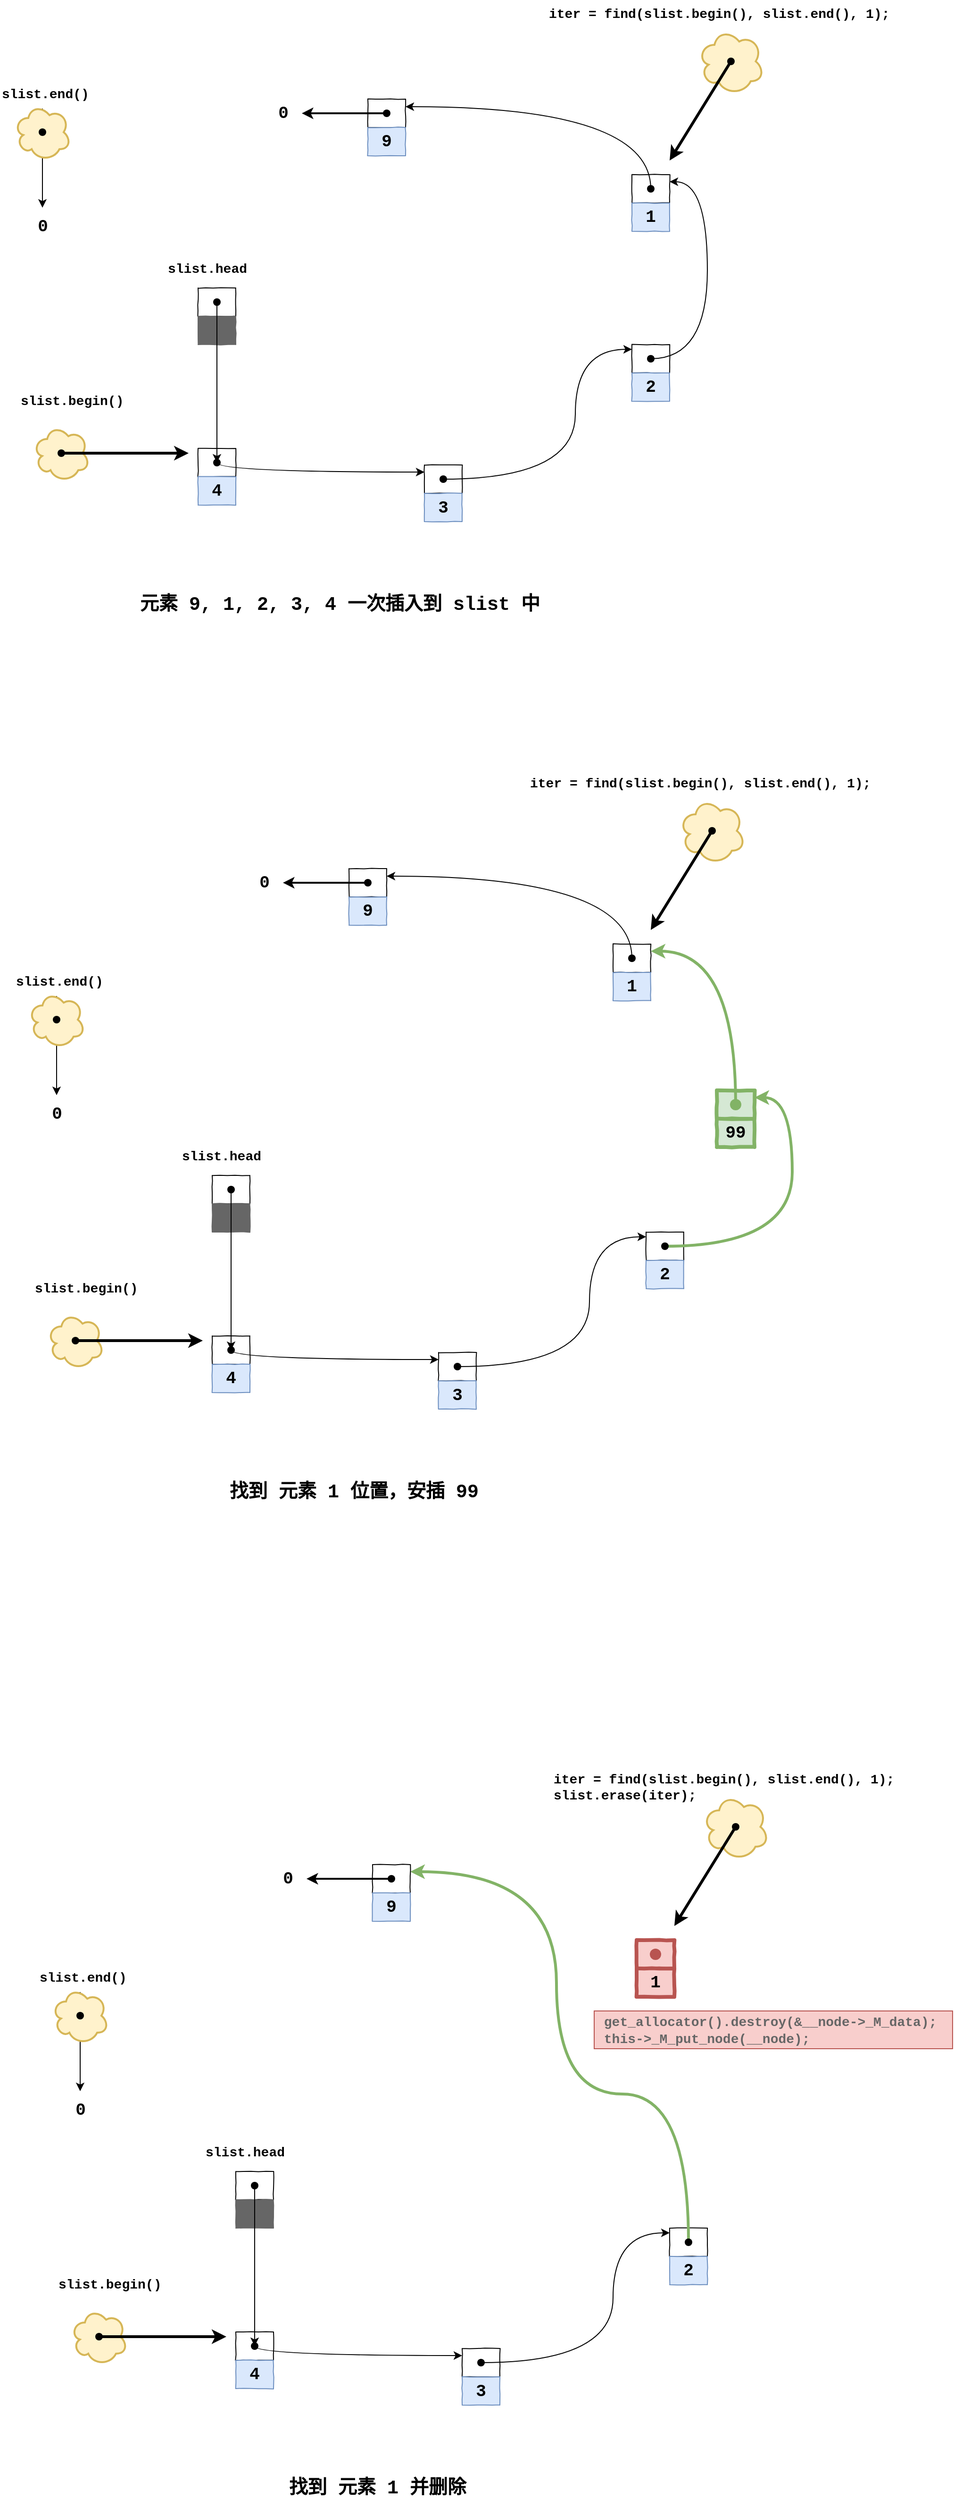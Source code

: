 <mxfile version="14.8.1" type="device"><diagram id="dkoDUDnxz9lAvQui6VF0" name="第 1 页"><mxGraphModel dx="1788" dy="2253" grid="1" gridSize="10" guides="1" tooltips="1" connect="1" arrows="1" fold="1" page="1" pageScale="1" pageWidth="827" pageHeight="1169" math="0" shadow="0"><root><mxCell id="0"/><mxCell id="1" parent="0"/><mxCell id="wgQk-4MG-4cbKrW_sXdd-22" value="" style="ellipse;shape=cloud;whiteSpace=wrap;html=1;strokeWidth=2;fillColor=#fff2cc;strokeColor=#d6b656;" vertex="1" parent="1"><mxGeometry x="75" y="310" width="60" height="60" as="geometry"/></mxCell><mxCell id="TpHp8D4QKXLVFfIkJ3Jt-1" value="" style="rounded=0;whiteSpace=wrap;html=1;comic=1;jiggle=2;fontStyle=1;fontFamily=Courier New;fontSize=18;" parent="1" vertex="1"><mxGeometry x="250" y="165" width="40" height="30" as="geometry"/></mxCell><mxCell id="TpHp8D4QKXLVFfIkJ3Jt-2" value="" style="rounded=0;whiteSpace=wrap;html=1;comic=1;jiggle=2;fontStyle=1;fontFamily=Courier New;fontSize=18;strokeColor=#666666;fontColor=#333333;fillColor=#666666;" parent="1" vertex="1"><mxGeometry x="250" y="195" width="40" height="30" as="geometry"/></mxCell><mxCell id="TpHp8D4QKXLVFfIkJ3Jt-3" value="" style="shape=waypoint;sketch=0;fillStyle=solid;size=6;pointerEvents=1;points=[];fillColor=none;resizable=0;rotatable=0;perimeter=centerPerimeter;snapToPoint=1;strokeWidth=2;" parent="1" vertex="1"><mxGeometry x="250" y="160" width="40" height="40" as="geometry"/></mxCell><mxCell id="TpHp8D4QKXLVFfIkJ3Jt-4" value="" style="rounded=0;whiteSpace=wrap;html=1;comic=1;jiggle=2;fontStyle=1;fontFamily=Courier New;fontSize=18;" parent="1" vertex="1"><mxGeometry x="250" y="335" width="40" height="30" as="geometry"/></mxCell><mxCell id="TpHp8D4QKXLVFfIkJ3Jt-5" value="4" style="rounded=0;whiteSpace=wrap;html=1;comic=1;jiggle=2;fontStyle=1;fontFamily=Courier New;fontSize=18;fillColor=#dae8fc;strokeColor=#6c8ebf;" parent="1" vertex="1"><mxGeometry x="250" y="365" width="40" height="30" as="geometry"/></mxCell><mxCell id="wgQk-4MG-4cbKrW_sXdd-35" style="edgeStyle=orthogonalEdgeStyle;rounded=0;orthogonalLoop=1;jettySize=auto;html=1;entryX=0;entryY=0.25;entryDx=0;entryDy=0;strokeWidth=1;curved=1;" edge="1" parent="1" source="TpHp8D4QKXLVFfIkJ3Jt-6" target="wgQk-4MG-4cbKrW_sXdd-2"><mxGeometry relative="1" as="geometry"><Array as="points"><mxPoint x="270" y="360"/></Array></mxGeometry></mxCell><mxCell id="TpHp8D4QKXLVFfIkJ3Jt-6" value="" style="shape=waypoint;sketch=0;fillStyle=solid;size=6;pointerEvents=1;points=[];fillColor=none;resizable=0;rotatable=0;perimeter=centerPerimeter;snapToPoint=1;strokeWidth=2;" parent="1" vertex="1"><mxGeometry x="250" y="330" width="40" height="40" as="geometry"/></mxCell><mxCell id="TpHp8D4QKXLVFfIkJ3Jt-7" style="rounded=0;orthogonalLoop=1;jettySize=auto;html=1;" parent="1" source="TpHp8D4QKXLVFfIkJ3Jt-3" target="TpHp8D4QKXLVFfIkJ3Jt-6" edge="1"><mxGeometry relative="1" as="geometry"/></mxCell><mxCell id="wgQk-4MG-4cbKrW_sXdd-1" value="&lt;font face=&quot;Courier New&quot; style=&quot;font-size: 14px&quot;&gt;&lt;b&gt;slist.head&lt;/b&gt;&lt;/font&gt;" style="text;html=1;strokeColor=none;fillColor=none;align=center;verticalAlign=middle;whiteSpace=wrap;rounded=0;" vertex="1" parent="1"><mxGeometry x="240" y="135" width="40" height="20" as="geometry"/></mxCell><mxCell id="wgQk-4MG-4cbKrW_sXdd-2" value="" style="rounded=0;whiteSpace=wrap;html=1;comic=1;jiggle=2;fontStyle=1;fontFamily=Courier New;fontSize=18;" vertex="1" parent="1"><mxGeometry x="490" y="352.5" width="40" height="30" as="geometry"/></mxCell><mxCell id="wgQk-4MG-4cbKrW_sXdd-3" value="3" style="rounded=0;whiteSpace=wrap;html=1;comic=1;jiggle=2;fontStyle=1;fontFamily=Courier New;fontSize=18;fillColor=#dae8fc;strokeColor=#6c8ebf;" vertex="1" parent="1"><mxGeometry x="490" y="382.5" width="40" height="30" as="geometry"/></mxCell><mxCell id="wgQk-4MG-4cbKrW_sXdd-9" style="edgeStyle=orthogonalEdgeStyle;curved=1;rounded=0;orthogonalLoop=1;jettySize=auto;html=1;" edge="1" parent="1" source="wgQk-4MG-4cbKrW_sXdd-4"><mxGeometry relative="1" as="geometry"><mxPoint x="710" y="230" as="targetPoint"/><Array as="points"><mxPoint x="650" y="368"/><mxPoint x="650" y="230"/></Array></mxGeometry></mxCell><mxCell id="wgQk-4MG-4cbKrW_sXdd-4" value="" style="shape=waypoint;sketch=0;fillStyle=solid;size=6;pointerEvents=1;points=[];fillColor=none;resizable=0;rotatable=0;perimeter=centerPerimeter;snapToPoint=1;strokeWidth=2;" vertex="1" parent="1"><mxGeometry x="490" y="347.5" width="40" height="40" as="geometry"/></mxCell><mxCell id="wgQk-4MG-4cbKrW_sXdd-6" value="" style="rounded=0;whiteSpace=wrap;html=1;comic=1;jiggle=2;fontStyle=1;fontFamily=Courier New;fontSize=18;" vertex="1" parent="1"><mxGeometry x="710" y="225" width="40" height="30" as="geometry"/></mxCell><mxCell id="wgQk-4MG-4cbKrW_sXdd-7" value="2" style="rounded=0;whiteSpace=wrap;html=1;comic=1;jiggle=2;fontStyle=1;fontFamily=Courier New;fontSize=18;fillColor=#dae8fc;strokeColor=#6c8ebf;" vertex="1" parent="1"><mxGeometry x="710" y="255" width="40" height="30" as="geometry"/></mxCell><mxCell id="wgQk-4MG-4cbKrW_sXdd-19" style="edgeStyle=orthogonalEdgeStyle;rounded=0;orthogonalLoop=1;jettySize=auto;html=1;entryX=1;entryY=0.25;entryDx=0;entryDy=0;curved=1;" edge="1" parent="1" source="wgQk-4MG-4cbKrW_sXdd-8" target="wgQk-4MG-4cbKrW_sXdd-10"><mxGeometry relative="1" as="geometry"><mxPoint x="770" y="50" as="targetPoint"/><Array as="points"><mxPoint x="790" y="240"/><mxPoint x="790" y="53"/></Array></mxGeometry></mxCell><mxCell id="wgQk-4MG-4cbKrW_sXdd-8" value="" style="shape=waypoint;sketch=0;fillStyle=solid;size=6;pointerEvents=1;points=[];fillColor=none;resizable=0;rotatable=0;perimeter=centerPerimeter;snapToPoint=1;strokeWidth=2;" vertex="1" parent="1"><mxGeometry x="710" y="220" width="40" height="40" as="geometry"/></mxCell><mxCell id="wgQk-4MG-4cbKrW_sXdd-10" value="" style="rounded=0;whiteSpace=wrap;html=1;comic=1;jiggle=2;fontStyle=1;fontFamily=Courier New;fontSize=18;" vertex="1" parent="1"><mxGeometry x="710" y="45" width="40" height="30" as="geometry"/></mxCell><mxCell id="wgQk-4MG-4cbKrW_sXdd-11" value="1" style="rounded=0;whiteSpace=wrap;html=1;comic=1;jiggle=2;fontStyle=1;fontFamily=Courier New;fontSize=18;fillColor=#dae8fc;strokeColor=#6c8ebf;" vertex="1" parent="1"><mxGeometry x="710" y="75" width="40" height="30" as="geometry"/></mxCell><mxCell id="wgQk-4MG-4cbKrW_sXdd-18" style="edgeStyle=orthogonalEdgeStyle;rounded=0;orthogonalLoop=1;jettySize=auto;html=1;curved=1;entryX=1;entryY=0.25;entryDx=0;entryDy=0;" edge="1" parent="1" source="wgQk-4MG-4cbKrW_sXdd-12" target="wgQk-4MG-4cbKrW_sXdd-13"><mxGeometry relative="1" as="geometry"><mxPoint x="480" y="-30" as="targetPoint"/><Array as="points"><mxPoint x="730" y="-27"/><mxPoint x="470" y="-27"/></Array></mxGeometry></mxCell><mxCell id="wgQk-4MG-4cbKrW_sXdd-12" value="" style="shape=waypoint;sketch=0;fillStyle=solid;size=6;pointerEvents=1;points=[];fillColor=none;resizable=0;rotatable=0;perimeter=centerPerimeter;snapToPoint=1;strokeWidth=2;" vertex="1" parent="1"><mxGeometry x="710" y="40" width="40" height="40" as="geometry"/></mxCell><mxCell id="wgQk-4MG-4cbKrW_sXdd-13" value="" style="rounded=0;whiteSpace=wrap;html=1;comic=1;jiggle=2;fontStyle=1;fontFamily=Courier New;fontSize=18;" vertex="1" parent="1"><mxGeometry x="430" y="-35" width="40" height="30" as="geometry"/></mxCell><mxCell id="wgQk-4MG-4cbKrW_sXdd-14" value="9" style="rounded=0;whiteSpace=wrap;html=1;comic=1;jiggle=2;fontStyle=1;fontFamily=Courier New;fontSize=18;fillColor=#dae8fc;strokeColor=#6c8ebf;" vertex="1" parent="1"><mxGeometry x="430" y="-5" width="40" height="30" as="geometry"/></mxCell><mxCell id="wgQk-4MG-4cbKrW_sXdd-27" style="edgeStyle=none;rounded=0;orthogonalLoop=1;jettySize=auto;html=1;strokeWidth=2;" edge="1" parent="1" source="wgQk-4MG-4cbKrW_sXdd-15"><mxGeometry relative="1" as="geometry"><mxPoint x="360" y="-20" as="targetPoint"/></mxGeometry></mxCell><mxCell id="wgQk-4MG-4cbKrW_sXdd-15" value="" style="shape=waypoint;sketch=0;fillStyle=solid;size=6;pointerEvents=1;points=[];fillColor=none;resizable=0;rotatable=0;perimeter=centerPerimeter;snapToPoint=1;strokeWidth=2;" vertex="1" parent="1"><mxGeometry x="430" y="-40" width="40" height="40" as="geometry"/></mxCell><mxCell id="wgQk-4MG-4cbKrW_sXdd-24" value="" style="ellipse;shape=cloud;whiteSpace=wrap;html=1;strokeWidth=2;fillColor=#fff2cc;strokeColor=#d6b656;" vertex="1" parent="1"><mxGeometry x="780" y="-110" width="70" height="70" as="geometry"/></mxCell><mxCell id="wgQk-4MG-4cbKrW_sXdd-28" value="&lt;font style=&quot;font-size: 18px&quot; face=&quot;Courier New&quot;&gt;&lt;b&gt;0&lt;/b&gt;&lt;/font&gt;" style="text;html=1;align=center;verticalAlign=middle;resizable=0;points=[];autosize=1;strokeColor=none;" vertex="1" parent="1"><mxGeometry x="325" y="-30" width="30" height="20" as="geometry"/></mxCell><mxCell id="wgQk-4MG-4cbKrW_sXdd-31" value="" style="shape=waypoint;sketch=0;fillStyle=solid;size=6;pointerEvents=1;points=[];fillColor=none;resizable=0;rotatable=0;perimeter=centerPerimeter;snapToPoint=1;strokeWidth=2;" vertex="1" parent="1"><mxGeometry x="795" y="-95" width="40" height="40" as="geometry"/></mxCell><mxCell id="wgQk-4MG-4cbKrW_sXdd-26" style="rounded=0;orthogonalLoop=1;jettySize=auto;html=1;strokeWidth=3;" edge="1" parent="1" source="wgQk-4MG-4cbKrW_sXdd-31"><mxGeometry relative="1" as="geometry"><mxPoint x="750" y="30" as="targetPoint"/></mxGeometry></mxCell><mxCell id="wgQk-4MG-4cbKrW_sXdd-33" value="&lt;font face=&quot;Courier New&quot; style=&quot;font-size: 14px&quot;&gt;&lt;b&gt;slist.begin()&lt;/b&gt;&lt;/font&gt;" style="text;whiteSpace=wrap;html=1;" vertex="1" parent="1"><mxGeometry x="60" y="270" width="90" height="30" as="geometry"/></mxCell><mxCell id="wgQk-4MG-4cbKrW_sXdd-34" value="" style="shape=waypoint;sketch=0;fillStyle=solid;size=6;pointerEvents=1;points=[];fillColor=none;resizable=0;rotatable=0;perimeter=centerPerimeter;snapToPoint=1;strokeWidth=2;" vertex="1" parent="1"><mxGeometry x="85" y="320" width="40" height="40" as="geometry"/></mxCell><mxCell id="wgQk-4MG-4cbKrW_sXdd-23" style="edgeStyle=orthogonalEdgeStyle;curved=1;rounded=0;orthogonalLoop=1;jettySize=auto;html=1;strokeWidth=3;" edge="1" parent="1" source="wgQk-4MG-4cbKrW_sXdd-34"><mxGeometry relative="1" as="geometry"><mxPoint x="240" y="340" as="targetPoint"/></mxGeometry></mxCell><mxCell id="wgQk-4MG-4cbKrW_sXdd-37" style="edgeStyle=orthogonalEdgeStyle;curved=1;rounded=0;orthogonalLoop=1;jettySize=auto;html=1;strokeWidth=1;" edge="1" parent="1" source="wgQk-4MG-4cbKrW_sXdd-36"><mxGeometry relative="1" as="geometry"><mxPoint x="85" y="80" as="targetPoint"/></mxGeometry></mxCell><mxCell id="wgQk-4MG-4cbKrW_sXdd-36" value="&lt;font face=&quot;Courier New&quot; style=&quot;font-size: 14px&quot;&gt;&lt;b&gt;slist.end()&lt;/b&gt;&lt;/font&gt;" style="text;whiteSpace=wrap;html=1;" vertex="1" parent="1"><mxGeometry x="40" y="-55" width="90" height="30" as="geometry"/></mxCell><mxCell id="wgQk-4MG-4cbKrW_sXdd-39" value="&lt;font style=&quot;font-size: 18px&quot; face=&quot;Courier New&quot;&gt;&lt;b&gt;0&lt;/b&gt;&lt;/font&gt;" style="text;html=1;align=center;verticalAlign=middle;resizable=0;points=[];autosize=1;strokeColor=none;" vertex="1" parent="1"><mxGeometry x="70" y="90" width="30" height="20" as="geometry"/></mxCell><mxCell id="wgQk-4MG-4cbKrW_sXdd-40" value="" style="ellipse;shape=cloud;whiteSpace=wrap;html=1;strokeWidth=2;fillColor=#fff2cc;strokeColor=#d6b656;" vertex="1" parent="1"><mxGeometry x="55" y="-30" width="60" height="60" as="geometry"/></mxCell><mxCell id="wgQk-4MG-4cbKrW_sXdd-41" value="" style="shape=waypoint;sketch=0;fillStyle=solid;size=6;pointerEvents=1;points=[];fillColor=none;resizable=0;rotatable=0;perimeter=centerPerimeter;snapToPoint=1;strokeWidth=2;" vertex="1" parent="1"><mxGeometry x="65" y="-20" width="40" height="40" as="geometry"/></mxCell><mxCell id="wgQk-4MG-4cbKrW_sXdd-42" value="&lt;font face=&quot;Courier New&quot; style=&quot;font-size: 14px&quot;&gt;&lt;b&gt;iter = find(slist.begin(), slist.end(), 1);&lt;/b&gt;&lt;/font&gt;" style="text;whiteSpace=wrap;html=1;" vertex="1" parent="1"><mxGeometry x="620" y="-140" width="390" height="30" as="geometry"/></mxCell><mxCell id="wgQk-4MG-4cbKrW_sXdd-43" value="&lt;font face=&quot;Courier New&quot; size=&quot;1&quot;&gt;&lt;b style=&quot;font-size: 20px&quot;&gt;元素 9, 1, 2, 3, 4 一次插入到 slist 中&lt;/b&gt;&lt;/font&gt;" style="text;html=1;align=center;verticalAlign=middle;resizable=0;points=[];autosize=1;strokeColor=none;" vertex="1" parent="1"><mxGeometry x="180" y="490" width="440" height="20" as="geometry"/></mxCell><mxCell id="wgQk-4MG-4cbKrW_sXdd-44" value="" style="ellipse;shape=cloud;whiteSpace=wrap;html=1;strokeWidth=2;fillColor=#fff2cc;strokeColor=#d6b656;" vertex="1" parent="1"><mxGeometry x="90" y="1250" width="60" height="60" as="geometry"/></mxCell><mxCell id="wgQk-4MG-4cbKrW_sXdd-45" value="" style="rounded=0;whiteSpace=wrap;html=1;comic=1;jiggle=2;fontStyle=1;fontFamily=Courier New;fontSize=18;" vertex="1" parent="1"><mxGeometry x="265" y="1105" width="40" height="30" as="geometry"/></mxCell><mxCell id="wgQk-4MG-4cbKrW_sXdd-46" value="" style="rounded=0;whiteSpace=wrap;html=1;comic=1;jiggle=2;fontStyle=1;fontFamily=Courier New;fontSize=18;strokeColor=#666666;fontColor=#333333;fillColor=#666666;" vertex="1" parent="1"><mxGeometry x="265" y="1135" width="40" height="30" as="geometry"/></mxCell><mxCell id="wgQk-4MG-4cbKrW_sXdd-47" value="" style="shape=waypoint;sketch=0;fillStyle=solid;size=6;pointerEvents=1;points=[];fillColor=none;resizable=0;rotatable=0;perimeter=centerPerimeter;snapToPoint=1;strokeWidth=2;" vertex="1" parent="1"><mxGeometry x="265" y="1100" width="40" height="40" as="geometry"/></mxCell><mxCell id="wgQk-4MG-4cbKrW_sXdd-48" value="" style="rounded=0;whiteSpace=wrap;html=1;comic=1;jiggle=2;fontStyle=1;fontFamily=Courier New;fontSize=18;" vertex="1" parent="1"><mxGeometry x="265" y="1275" width="40" height="30" as="geometry"/></mxCell><mxCell id="wgQk-4MG-4cbKrW_sXdd-49" value="4" style="rounded=0;whiteSpace=wrap;html=1;comic=1;jiggle=2;fontStyle=1;fontFamily=Courier New;fontSize=18;fillColor=#dae8fc;strokeColor=#6c8ebf;" vertex="1" parent="1"><mxGeometry x="265" y="1305" width="40" height="30" as="geometry"/></mxCell><mxCell id="wgQk-4MG-4cbKrW_sXdd-50" style="edgeStyle=orthogonalEdgeStyle;rounded=0;orthogonalLoop=1;jettySize=auto;html=1;entryX=0;entryY=0.25;entryDx=0;entryDy=0;strokeWidth=1;curved=1;" edge="1" parent="1" source="wgQk-4MG-4cbKrW_sXdd-51" target="wgQk-4MG-4cbKrW_sXdd-54"><mxGeometry relative="1" as="geometry"><Array as="points"><mxPoint x="285" y="1300"/></Array></mxGeometry></mxCell><mxCell id="wgQk-4MG-4cbKrW_sXdd-51" value="" style="shape=waypoint;sketch=0;fillStyle=solid;size=6;pointerEvents=1;points=[];fillColor=none;resizable=0;rotatable=0;perimeter=centerPerimeter;snapToPoint=1;strokeWidth=2;" vertex="1" parent="1"><mxGeometry x="265" y="1270" width="40" height="40" as="geometry"/></mxCell><mxCell id="wgQk-4MG-4cbKrW_sXdd-52" style="rounded=0;orthogonalLoop=1;jettySize=auto;html=1;" edge="1" parent="1" source="wgQk-4MG-4cbKrW_sXdd-47" target="wgQk-4MG-4cbKrW_sXdd-51"><mxGeometry relative="1" as="geometry"/></mxCell><mxCell id="wgQk-4MG-4cbKrW_sXdd-53" value="&lt;font face=&quot;Courier New&quot; style=&quot;font-size: 14px&quot;&gt;&lt;b&gt;slist.head&lt;/b&gt;&lt;/font&gt;" style="text;html=1;strokeColor=none;fillColor=none;align=center;verticalAlign=middle;whiteSpace=wrap;rounded=0;" vertex="1" parent="1"><mxGeometry x="255" y="1075" width="40" height="20" as="geometry"/></mxCell><mxCell id="wgQk-4MG-4cbKrW_sXdd-54" value="" style="rounded=0;whiteSpace=wrap;html=1;comic=1;jiggle=2;fontStyle=1;fontFamily=Courier New;fontSize=18;" vertex="1" parent="1"><mxGeometry x="505" y="1292.5" width="40" height="30" as="geometry"/></mxCell><mxCell id="wgQk-4MG-4cbKrW_sXdd-55" value="3" style="rounded=0;whiteSpace=wrap;html=1;comic=1;jiggle=2;fontStyle=1;fontFamily=Courier New;fontSize=18;fillColor=#dae8fc;strokeColor=#6c8ebf;" vertex="1" parent="1"><mxGeometry x="505" y="1322.5" width="40" height="30" as="geometry"/></mxCell><mxCell id="wgQk-4MG-4cbKrW_sXdd-56" style="edgeStyle=orthogonalEdgeStyle;curved=1;rounded=0;orthogonalLoop=1;jettySize=auto;html=1;" edge="1" parent="1" source="wgQk-4MG-4cbKrW_sXdd-57"><mxGeometry relative="1" as="geometry"><mxPoint x="725" y="1170" as="targetPoint"/><Array as="points"><mxPoint x="665" y="1308"/><mxPoint x="665" y="1170"/></Array></mxGeometry></mxCell><mxCell id="wgQk-4MG-4cbKrW_sXdd-57" value="" style="shape=waypoint;sketch=0;fillStyle=solid;size=6;pointerEvents=1;points=[];fillColor=none;resizable=0;rotatable=0;perimeter=centerPerimeter;snapToPoint=1;strokeWidth=2;" vertex="1" parent="1"><mxGeometry x="505" y="1287.5" width="40" height="40" as="geometry"/></mxCell><mxCell id="wgQk-4MG-4cbKrW_sXdd-58" value="" style="rounded=0;whiteSpace=wrap;html=1;comic=1;jiggle=2;fontStyle=1;fontFamily=Courier New;fontSize=18;" vertex="1" parent="1"><mxGeometry x="725" y="1165" width="40" height="30" as="geometry"/></mxCell><mxCell id="wgQk-4MG-4cbKrW_sXdd-59" value="2" style="rounded=0;whiteSpace=wrap;html=1;comic=1;jiggle=2;fontStyle=1;fontFamily=Courier New;fontSize=18;fillColor=#dae8fc;strokeColor=#6c8ebf;" vertex="1" parent="1"><mxGeometry x="725" y="1195" width="40" height="30" as="geometry"/></mxCell><mxCell id="wgQk-4MG-4cbKrW_sXdd-88" style="edgeStyle=orthogonalEdgeStyle;curved=1;rounded=0;orthogonalLoop=1;jettySize=auto;html=1;strokeWidth=3;entryX=1;entryY=0.25;entryDx=0;entryDy=0;fillColor=#d5e8d4;strokeColor=#82b366;" edge="1" parent="1" source="wgQk-4MG-4cbKrW_sXdd-61" target="wgQk-4MG-4cbKrW_sXdd-84"><mxGeometry relative="1" as="geometry"><mxPoint x="880" y="1040" as="targetPoint"/><Array as="points"><mxPoint x="880" y="1180"/><mxPoint x="880" y="1023"/></Array></mxGeometry></mxCell><mxCell id="wgQk-4MG-4cbKrW_sXdd-61" value="" style="shape=waypoint;sketch=0;fillStyle=solid;size=6;pointerEvents=1;points=[];fillColor=none;resizable=0;rotatable=0;perimeter=centerPerimeter;snapToPoint=1;strokeWidth=2;" vertex="1" parent="1"><mxGeometry x="725" y="1160" width="40" height="40" as="geometry"/></mxCell><mxCell id="wgQk-4MG-4cbKrW_sXdd-62" value="" style="rounded=0;whiteSpace=wrap;html=1;comic=1;jiggle=2;fontStyle=1;fontFamily=Courier New;fontSize=18;" vertex="1" parent="1"><mxGeometry x="690" y="860" width="40" height="30" as="geometry"/></mxCell><mxCell id="wgQk-4MG-4cbKrW_sXdd-63" value="1" style="rounded=0;whiteSpace=wrap;html=1;comic=1;jiggle=2;fontStyle=1;fontFamily=Courier New;fontSize=18;fillColor=#dae8fc;strokeColor=#6c8ebf;" vertex="1" parent="1"><mxGeometry x="690" y="890" width="40" height="30" as="geometry"/></mxCell><mxCell id="wgQk-4MG-4cbKrW_sXdd-64" style="edgeStyle=orthogonalEdgeStyle;rounded=0;orthogonalLoop=1;jettySize=auto;html=1;curved=1;entryX=1;entryY=0.25;entryDx=0;entryDy=0;" edge="1" parent="1" source="wgQk-4MG-4cbKrW_sXdd-65" target="wgQk-4MG-4cbKrW_sXdd-66"><mxGeometry relative="1" as="geometry"><mxPoint x="460" y="785" as="targetPoint"/><Array as="points"><mxPoint x="710" y="788"/><mxPoint x="450" y="788"/></Array></mxGeometry></mxCell><mxCell id="wgQk-4MG-4cbKrW_sXdd-65" value="" style="shape=waypoint;sketch=0;fillStyle=solid;size=6;pointerEvents=1;points=[];fillColor=none;resizable=0;rotatable=0;perimeter=centerPerimeter;snapToPoint=1;strokeWidth=2;" vertex="1" parent="1"><mxGeometry x="690" y="855" width="40" height="40" as="geometry"/></mxCell><mxCell id="wgQk-4MG-4cbKrW_sXdd-66" value="" style="rounded=0;whiteSpace=wrap;html=1;comic=1;jiggle=2;fontStyle=1;fontFamily=Courier New;fontSize=18;" vertex="1" parent="1"><mxGeometry x="410" y="780" width="40" height="30" as="geometry"/></mxCell><mxCell id="wgQk-4MG-4cbKrW_sXdd-67" value="9" style="rounded=0;whiteSpace=wrap;html=1;comic=1;jiggle=2;fontStyle=1;fontFamily=Courier New;fontSize=18;fillColor=#dae8fc;strokeColor=#6c8ebf;" vertex="1" parent="1"><mxGeometry x="410" y="810" width="40" height="30" as="geometry"/></mxCell><mxCell id="wgQk-4MG-4cbKrW_sXdd-68" style="edgeStyle=none;rounded=0;orthogonalLoop=1;jettySize=auto;html=1;strokeWidth=2;" edge="1" parent="1" source="wgQk-4MG-4cbKrW_sXdd-69"><mxGeometry relative="1" as="geometry"><mxPoint x="340" y="795" as="targetPoint"/></mxGeometry></mxCell><mxCell id="wgQk-4MG-4cbKrW_sXdd-69" value="" style="shape=waypoint;sketch=0;fillStyle=solid;size=6;pointerEvents=1;points=[];fillColor=none;resizable=0;rotatable=0;perimeter=centerPerimeter;snapToPoint=1;strokeWidth=2;" vertex="1" parent="1"><mxGeometry x="410" y="775" width="40" height="40" as="geometry"/></mxCell><mxCell id="wgQk-4MG-4cbKrW_sXdd-70" value="" style="ellipse;shape=cloud;whiteSpace=wrap;html=1;strokeWidth=2;fillColor=#fff2cc;strokeColor=#d6b656;" vertex="1" parent="1"><mxGeometry x="760" y="705" width="70" height="70" as="geometry"/></mxCell><mxCell id="wgQk-4MG-4cbKrW_sXdd-71" value="&lt;font style=&quot;font-size: 18px&quot; face=&quot;Courier New&quot;&gt;&lt;b&gt;0&lt;/b&gt;&lt;/font&gt;" style="text;html=1;align=center;verticalAlign=middle;resizable=0;points=[];autosize=1;strokeColor=none;" vertex="1" parent="1"><mxGeometry x="305" y="785" width="30" height="20" as="geometry"/></mxCell><mxCell id="wgQk-4MG-4cbKrW_sXdd-72" value="" style="shape=waypoint;sketch=0;fillStyle=solid;size=6;pointerEvents=1;points=[];fillColor=none;resizable=0;rotatable=0;perimeter=centerPerimeter;snapToPoint=1;strokeWidth=2;" vertex="1" parent="1"><mxGeometry x="775" y="720" width="40" height="40" as="geometry"/></mxCell><mxCell id="wgQk-4MG-4cbKrW_sXdd-73" style="rounded=0;orthogonalLoop=1;jettySize=auto;html=1;strokeWidth=3;" edge="1" parent="1" source="wgQk-4MG-4cbKrW_sXdd-72"><mxGeometry relative="1" as="geometry"><mxPoint x="730" y="845" as="targetPoint"/></mxGeometry></mxCell><mxCell id="wgQk-4MG-4cbKrW_sXdd-74" value="&lt;font face=&quot;Courier New&quot; style=&quot;font-size: 14px&quot;&gt;&lt;b&gt;slist.begin()&lt;/b&gt;&lt;/font&gt;" style="text;whiteSpace=wrap;html=1;" vertex="1" parent="1"><mxGeometry x="75" y="1210" width="90" height="30" as="geometry"/></mxCell><mxCell id="wgQk-4MG-4cbKrW_sXdd-75" value="" style="shape=waypoint;sketch=0;fillStyle=solid;size=6;pointerEvents=1;points=[];fillColor=none;resizable=0;rotatable=0;perimeter=centerPerimeter;snapToPoint=1;strokeWidth=2;" vertex="1" parent="1"><mxGeometry x="100" y="1260" width="40" height="40" as="geometry"/></mxCell><mxCell id="wgQk-4MG-4cbKrW_sXdd-76" style="edgeStyle=orthogonalEdgeStyle;curved=1;rounded=0;orthogonalLoop=1;jettySize=auto;html=1;strokeWidth=3;" edge="1" parent="1" source="wgQk-4MG-4cbKrW_sXdd-75"><mxGeometry relative="1" as="geometry"><mxPoint x="255" y="1280" as="targetPoint"/></mxGeometry></mxCell><mxCell id="wgQk-4MG-4cbKrW_sXdd-77" style="edgeStyle=orthogonalEdgeStyle;curved=1;rounded=0;orthogonalLoop=1;jettySize=auto;html=1;strokeWidth=1;" edge="1" parent="1" source="wgQk-4MG-4cbKrW_sXdd-78"><mxGeometry relative="1" as="geometry"><mxPoint x="100" y="1020" as="targetPoint"/></mxGeometry></mxCell><mxCell id="wgQk-4MG-4cbKrW_sXdd-78" value="&lt;font face=&quot;Courier New&quot; style=&quot;font-size: 14px&quot;&gt;&lt;b&gt;slist.end()&lt;/b&gt;&lt;/font&gt;" style="text;whiteSpace=wrap;html=1;" vertex="1" parent="1"><mxGeometry x="55" y="885" width="90" height="30" as="geometry"/></mxCell><mxCell id="wgQk-4MG-4cbKrW_sXdd-79" value="&lt;font style=&quot;font-size: 18px&quot; face=&quot;Courier New&quot;&gt;&lt;b&gt;0&lt;/b&gt;&lt;/font&gt;" style="text;html=1;align=center;verticalAlign=middle;resizable=0;points=[];autosize=1;strokeColor=none;" vertex="1" parent="1"><mxGeometry x="85" y="1030" width="30" height="20" as="geometry"/></mxCell><mxCell id="wgQk-4MG-4cbKrW_sXdd-80" value="" style="ellipse;shape=cloud;whiteSpace=wrap;html=1;strokeWidth=2;fillColor=#fff2cc;strokeColor=#d6b656;" vertex="1" parent="1"><mxGeometry x="70" y="910" width="60" height="60" as="geometry"/></mxCell><mxCell id="wgQk-4MG-4cbKrW_sXdd-81" value="" style="shape=waypoint;sketch=0;fillStyle=solid;size=6;pointerEvents=1;points=[];fillColor=none;resizable=0;rotatable=0;perimeter=centerPerimeter;snapToPoint=1;strokeWidth=2;" vertex="1" parent="1"><mxGeometry x="80" y="920" width="40" height="40" as="geometry"/></mxCell><mxCell id="wgQk-4MG-4cbKrW_sXdd-82" value="&lt;font face=&quot;Courier New&quot; style=&quot;font-size: 14px&quot;&gt;&lt;b&gt;iter = find(slist.begin(), slist.end(), 1);&lt;/b&gt;&lt;/font&gt;" style="text;whiteSpace=wrap;html=1;" vertex="1" parent="1"><mxGeometry x="600" y="675" width="390" height="30" as="geometry"/></mxCell><mxCell id="wgQk-4MG-4cbKrW_sXdd-83" value="&lt;font face=&quot;Courier New&quot; size=&quot;1&quot;&gt;&lt;b style=&quot;font-size: 20px&quot;&gt;找到 元素 1 位置，安插 99&lt;/b&gt;&lt;/font&gt;" style="text;html=1;align=center;verticalAlign=middle;resizable=0;points=[];autosize=1;strokeColor=none;" vertex="1" parent="1"><mxGeometry x="275" y="1430" width="280" height="20" as="geometry"/></mxCell><mxCell id="wgQk-4MG-4cbKrW_sXdd-84" value="" style="rounded=0;whiteSpace=wrap;html=1;comic=1;jiggle=2;fontStyle=1;fontFamily=Courier New;fontSize=18;strokeWidth=4;fillColor=#d5e8d4;strokeColor=#82b366;" vertex="1" parent="1"><mxGeometry x="800" y="1015" width="40" height="30" as="geometry"/></mxCell><mxCell id="wgQk-4MG-4cbKrW_sXdd-85" value="99" style="rounded=0;whiteSpace=wrap;html=1;comic=1;jiggle=2;fontStyle=1;fontFamily=Courier New;fontSize=18;fillColor=#d5e8d4;strokeColor=#82b366;strokeWidth=4;" vertex="1" parent="1"><mxGeometry x="800" y="1045" width="40" height="30" as="geometry"/></mxCell><mxCell id="wgQk-4MG-4cbKrW_sXdd-87" style="edgeStyle=orthogonalEdgeStyle;curved=1;rounded=0;orthogonalLoop=1;jettySize=auto;html=1;strokeWidth=3;entryX=1;entryY=0.25;entryDx=0;entryDy=0;fillColor=#d5e8d4;strokeColor=#82b366;" edge="1" parent="1" source="wgQk-4MG-4cbKrW_sXdd-86" target="wgQk-4MG-4cbKrW_sXdd-62"><mxGeometry relative="1" as="geometry"><mxPoint x="780" y="860" as="targetPoint"/><Array as="points"><mxPoint x="820" y="868"/></Array></mxGeometry></mxCell><mxCell id="wgQk-4MG-4cbKrW_sXdd-86" value="" style="shape=waypoint;sketch=0;fillStyle=solid;size=6;pointerEvents=1;points=[];fillColor=#d5e8d4;resizable=0;rotatable=0;perimeter=centerPerimeter;snapToPoint=1;strokeWidth=4;strokeColor=#82b366;" vertex="1" parent="1"><mxGeometry x="800" y="1010" width="40" height="40" as="geometry"/></mxCell><mxCell id="wgQk-4MG-4cbKrW_sXdd-89" value="" style="ellipse;shape=cloud;whiteSpace=wrap;html=1;strokeWidth=2;fillColor=#fff2cc;strokeColor=#d6b656;" vertex="1" parent="1"><mxGeometry x="115" y="2305" width="60" height="60" as="geometry"/></mxCell><mxCell id="wgQk-4MG-4cbKrW_sXdd-90" value="" style="rounded=0;whiteSpace=wrap;html=1;comic=1;jiggle=2;fontStyle=1;fontFamily=Courier New;fontSize=18;" vertex="1" parent="1"><mxGeometry x="290" y="2160" width="40" height="30" as="geometry"/></mxCell><mxCell id="wgQk-4MG-4cbKrW_sXdd-91" value="" style="rounded=0;whiteSpace=wrap;html=1;comic=1;jiggle=2;fontStyle=1;fontFamily=Courier New;fontSize=18;strokeColor=#666666;fontColor=#333333;fillColor=#666666;" vertex="1" parent="1"><mxGeometry x="290" y="2190" width="40" height="30" as="geometry"/></mxCell><mxCell id="wgQk-4MG-4cbKrW_sXdd-92" value="" style="shape=waypoint;sketch=0;fillStyle=solid;size=6;pointerEvents=1;points=[];fillColor=none;resizable=0;rotatable=0;perimeter=centerPerimeter;snapToPoint=1;strokeWidth=2;" vertex="1" parent="1"><mxGeometry x="290" y="2155" width="40" height="40" as="geometry"/></mxCell><mxCell id="wgQk-4MG-4cbKrW_sXdd-93" value="" style="rounded=0;whiteSpace=wrap;html=1;comic=1;jiggle=2;fontStyle=1;fontFamily=Courier New;fontSize=18;" vertex="1" parent="1"><mxGeometry x="290" y="2330" width="40" height="30" as="geometry"/></mxCell><mxCell id="wgQk-4MG-4cbKrW_sXdd-94" value="4" style="rounded=0;whiteSpace=wrap;html=1;comic=1;jiggle=2;fontStyle=1;fontFamily=Courier New;fontSize=18;fillColor=#dae8fc;strokeColor=#6c8ebf;" vertex="1" parent="1"><mxGeometry x="290" y="2360" width="40" height="30" as="geometry"/></mxCell><mxCell id="wgQk-4MG-4cbKrW_sXdd-95" style="edgeStyle=orthogonalEdgeStyle;rounded=0;orthogonalLoop=1;jettySize=auto;html=1;entryX=0;entryY=0.25;entryDx=0;entryDy=0;strokeWidth=1;curved=1;" edge="1" parent="1" source="wgQk-4MG-4cbKrW_sXdd-96" target="wgQk-4MG-4cbKrW_sXdd-99"><mxGeometry relative="1" as="geometry"><Array as="points"><mxPoint x="310" y="2355"/></Array></mxGeometry></mxCell><mxCell id="wgQk-4MG-4cbKrW_sXdd-96" value="" style="shape=waypoint;sketch=0;fillStyle=solid;size=6;pointerEvents=1;points=[];fillColor=none;resizable=0;rotatable=0;perimeter=centerPerimeter;snapToPoint=1;strokeWidth=2;" vertex="1" parent="1"><mxGeometry x="290" y="2325" width="40" height="40" as="geometry"/></mxCell><mxCell id="wgQk-4MG-4cbKrW_sXdd-97" style="rounded=0;orthogonalLoop=1;jettySize=auto;html=1;" edge="1" parent="1" source="wgQk-4MG-4cbKrW_sXdd-92" target="wgQk-4MG-4cbKrW_sXdd-96"><mxGeometry relative="1" as="geometry"/></mxCell><mxCell id="wgQk-4MG-4cbKrW_sXdd-98" value="&lt;font face=&quot;Courier New&quot; style=&quot;font-size: 14px&quot;&gt;&lt;b&gt;slist.head&lt;/b&gt;&lt;/font&gt;" style="text;html=1;strokeColor=none;fillColor=none;align=center;verticalAlign=middle;whiteSpace=wrap;rounded=0;" vertex="1" parent="1"><mxGeometry x="280" y="2130" width="40" height="20" as="geometry"/></mxCell><mxCell id="wgQk-4MG-4cbKrW_sXdd-99" value="" style="rounded=0;whiteSpace=wrap;html=1;comic=1;jiggle=2;fontStyle=1;fontFamily=Courier New;fontSize=18;" vertex="1" parent="1"><mxGeometry x="530" y="2347.5" width="40" height="30" as="geometry"/></mxCell><mxCell id="wgQk-4MG-4cbKrW_sXdd-100" value="3" style="rounded=0;whiteSpace=wrap;html=1;comic=1;jiggle=2;fontStyle=1;fontFamily=Courier New;fontSize=18;fillColor=#dae8fc;strokeColor=#6c8ebf;" vertex="1" parent="1"><mxGeometry x="530" y="2377.5" width="40" height="30" as="geometry"/></mxCell><mxCell id="wgQk-4MG-4cbKrW_sXdd-101" style="edgeStyle=orthogonalEdgeStyle;curved=1;rounded=0;orthogonalLoop=1;jettySize=auto;html=1;" edge="1" parent="1" source="wgQk-4MG-4cbKrW_sXdd-102"><mxGeometry relative="1" as="geometry"><mxPoint x="750" y="2225" as="targetPoint"/><Array as="points"><mxPoint x="690" y="2363"/><mxPoint x="690" y="2225"/></Array></mxGeometry></mxCell><mxCell id="wgQk-4MG-4cbKrW_sXdd-102" value="" style="shape=waypoint;sketch=0;fillStyle=solid;size=6;pointerEvents=1;points=[];fillColor=none;resizable=0;rotatable=0;perimeter=centerPerimeter;snapToPoint=1;strokeWidth=2;" vertex="1" parent="1"><mxGeometry x="530" y="2342.5" width="40" height="40" as="geometry"/></mxCell><mxCell id="wgQk-4MG-4cbKrW_sXdd-103" value="" style="rounded=0;whiteSpace=wrap;html=1;comic=1;jiggle=2;fontStyle=1;fontFamily=Courier New;fontSize=18;" vertex="1" parent="1"><mxGeometry x="750" y="2220" width="40" height="30" as="geometry"/></mxCell><mxCell id="wgQk-4MG-4cbKrW_sXdd-104" value="2" style="rounded=0;whiteSpace=wrap;html=1;comic=1;jiggle=2;fontStyle=1;fontFamily=Courier New;fontSize=18;fillColor=#dae8fc;strokeColor=#6c8ebf;" vertex="1" parent="1"><mxGeometry x="750" y="2250" width="40" height="30" as="geometry"/></mxCell><mxCell id="wgQk-4MG-4cbKrW_sXdd-105" style="edgeStyle=orthogonalEdgeStyle;curved=1;rounded=0;orthogonalLoop=1;jettySize=auto;html=1;strokeWidth=3;fillColor=#d5e8d4;strokeColor=#82b366;entryX=1;entryY=0.25;entryDx=0;entryDy=0;" edge="1" parent="1" source="wgQk-4MG-4cbKrW_sXdd-106" target="wgQk-4MG-4cbKrW_sXdd-111"><mxGeometry relative="1" as="geometry"><mxPoint x="510" y="1860" as="targetPoint"/><Array as="points"><mxPoint x="770" y="2078"/><mxPoint x="630" y="2078"/><mxPoint x="630" y="1843"/></Array></mxGeometry></mxCell><mxCell id="wgQk-4MG-4cbKrW_sXdd-106" value="" style="shape=waypoint;sketch=0;fillStyle=solid;size=6;pointerEvents=1;points=[];fillColor=none;resizable=0;rotatable=0;perimeter=centerPerimeter;snapToPoint=1;strokeWidth=2;" vertex="1" parent="1"><mxGeometry x="750" y="2215" width="40" height="40" as="geometry"/></mxCell><mxCell id="wgQk-4MG-4cbKrW_sXdd-107" value="" style="rounded=0;whiteSpace=wrap;html=1;comic=1;jiggle=2;fontStyle=1;fontFamily=Courier New;fontSize=18;fillColor=#f8cecc;strokeColor=#b85450;strokeWidth=4;" vertex="1" parent="1"><mxGeometry x="715" y="1915" width="40" height="30" as="geometry"/></mxCell><mxCell id="wgQk-4MG-4cbKrW_sXdd-108" value="1" style="rounded=0;whiteSpace=wrap;html=1;comic=1;jiggle=2;fontStyle=1;fontFamily=Courier New;fontSize=18;fillColor=#f8cecc;strokeColor=#b85450;strokeWidth=4;" vertex="1" parent="1"><mxGeometry x="715" y="1945" width="40" height="30" as="geometry"/></mxCell><mxCell id="wgQk-4MG-4cbKrW_sXdd-110" value="" style="shape=waypoint;sketch=0;fillStyle=solid;size=6;pointerEvents=1;points=[];fillColor=#f8cecc;resizable=0;rotatable=0;perimeter=centerPerimeter;snapToPoint=1;strokeWidth=4;strokeColor=#b85450;" vertex="1" parent="1"><mxGeometry x="715" y="1910" width="40" height="40" as="geometry"/></mxCell><mxCell id="wgQk-4MG-4cbKrW_sXdd-111" value="" style="rounded=0;whiteSpace=wrap;html=1;comic=1;jiggle=2;fontStyle=1;fontFamily=Courier New;fontSize=18;" vertex="1" parent="1"><mxGeometry x="435" y="1835" width="40" height="30" as="geometry"/></mxCell><mxCell id="wgQk-4MG-4cbKrW_sXdd-112" value="9" style="rounded=0;whiteSpace=wrap;html=1;comic=1;jiggle=2;fontStyle=1;fontFamily=Courier New;fontSize=18;fillColor=#dae8fc;strokeColor=#6c8ebf;" vertex="1" parent="1"><mxGeometry x="435" y="1865" width="40" height="30" as="geometry"/></mxCell><mxCell id="wgQk-4MG-4cbKrW_sXdd-113" style="edgeStyle=none;rounded=0;orthogonalLoop=1;jettySize=auto;html=1;strokeWidth=2;" edge="1" parent="1" source="wgQk-4MG-4cbKrW_sXdd-114"><mxGeometry relative="1" as="geometry"><mxPoint x="365" y="1850" as="targetPoint"/></mxGeometry></mxCell><mxCell id="wgQk-4MG-4cbKrW_sXdd-114" value="" style="shape=waypoint;sketch=0;fillStyle=solid;size=6;pointerEvents=1;points=[];fillColor=none;resizable=0;rotatable=0;perimeter=centerPerimeter;snapToPoint=1;strokeWidth=2;" vertex="1" parent="1"><mxGeometry x="435" y="1830" width="40" height="40" as="geometry"/></mxCell><mxCell id="wgQk-4MG-4cbKrW_sXdd-115" value="" style="ellipse;shape=cloud;whiteSpace=wrap;html=1;strokeWidth=2;fillColor=#fff2cc;strokeColor=#d6b656;" vertex="1" parent="1"><mxGeometry x="785" y="1760" width="70" height="70" as="geometry"/></mxCell><mxCell id="wgQk-4MG-4cbKrW_sXdd-116" value="&lt;font style=&quot;font-size: 18px&quot; face=&quot;Courier New&quot;&gt;&lt;b&gt;0&lt;/b&gt;&lt;/font&gt;" style="text;html=1;align=center;verticalAlign=middle;resizable=0;points=[];autosize=1;strokeColor=none;" vertex="1" parent="1"><mxGeometry x="330" y="1840" width="30" height="20" as="geometry"/></mxCell><mxCell id="wgQk-4MG-4cbKrW_sXdd-117" value="" style="shape=waypoint;sketch=0;fillStyle=solid;size=6;pointerEvents=1;points=[];fillColor=none;resizable=0;rotatable=0;perimeter=centerPerimeter;snapToPoint=1;strokeWidth=2;" vertex="1" parent="1"><mxGeometry x="800" y="1775" width="40" height="40" as="geometry"/></mxCell><mxCell id="wgQk-4MG-4cbKrW_sXdd-118" style="rounded=0;orthogonalLoop=1;jettySize=auto;html=1;strokeWidth=3;" edge="1" parent="1" source="wgQk-4MG-4cbKrW_sXdd-117"><mxGeometry relative="1" as="geometry"><mxPoint x="755" y="1900" as="targetPoint"/></mxGeometry></mxCell><mxCell id="wgQk-4MG-4cbKrW_sXdd-119" value="&lt;font face=&quot;Courier New&quot; style=&quot;font-size: 14px&quot;&gt;&lt;b&gt;slist.begin()&lt;/b&gt;&lt;/font&gt;" style="text;whiteSpace=wrap;html=1;" vertex="1" parent="1"><mxGeometry x="100" y="2265" width="90" height="30" as="geometry"/></mxCell><mxCell id="wgQk-4MG-4cbKrW_sXdd-120" value="" style="shape=waypoint;sketch=0;fillStyle=solid;size=6;pointerEvents=1;points=[];fillColor=none;resizable=0;rotatable=0;perimeter=centerPerimeter;snapToPoint=1;strokeWidth=2;" vertex="1" parent="1"><mxGeometry x="125" y="2315" width="40" height="40" as="geometry"/></mxCell><mxCell id="wgQk-4MG-4cbKrW_sXdd-121" style="edgeStyle=orthogonalEdgeStyle;curved=1;rounded=0;orthogonalLoop=1;jettySize=auto;html=1;strokeWidth=3;" edge="1" parent="1" source="wgQk-4MG-4cbKrW_sXdd-120"><mxGeometry relative="1" as="geometry"><mxPoint x="280" y="2335" as="targetPoint"/></mxGeometry></mxCell><mxCell id="wgQk-4MG-4cbKrW_sXdd-122" style="edgeStyle=orthogonalEdgeStyle;curved=1;rounded=0;orthogonalLoop=1;jettySize=auto;html=1;strokeWidth=1;" edge="1" parent="1" source="wgQk-4MG-4cbKrW_sXdd-123"><mxGeometry relative="1" as="geometry"><mxPoint x="125" y="2075" as="targetPoint"/></mxGeometry></mxCell><mxCell id="wgQk-4MG-4cbKrW_sXdd-123" value="&lt;font face=&quot;Courier New&quot; style=&quot;font-size: 14px&quot;&gt;&lt;b&gt;slist.end()&lt;/b&gt;&lt;/font&gt;" style="text;whiteSpace=wrap;html=1;" vertex="1" parent="1"><mxGeometry x="80" y="1940" width="90" height="30" as="geometry"/></mxCell><mxCell id="wgQk-4MG-4cbKrW_sXdd-124" value="&lt;font style=&quot;font-size: 18px&quot; face=&quot;Courier New&quot;&gt;&lt;b&gt;0&lt;/b&gt;&lt;/font&gt;" style="text;html=1;align=center;verticalAlign=middle;resizable=0;points=[];autosize=1;strokeColor=none;" vertex="1" parent="1"><mxGeometry x="110" y="2085" width="30" height="20" as="geometry"/></mxCell><mxCell id="wgQk-4MG-4cbKrW_sXdd-125" value="" style="ellipse;shape=cloud;whiteSpace=wrap;html=1;strokeWidth=2;fillColor=#fff2cc;strokeColor=#d6b656;" vertex="1" parent="1"><mxGeometry x="95" y="1965" width="60" height="60" as="geometry"/></mxCell><mxCell id="wgQk-4MG-4cbKrW_sXdd-126" value="" style="shape=waypoint;sketch=0;fillStyle=solid;size=6;pointerEvents=1;points=[];fillColor=none;resizable=0;rotatable=0;perimeter=centerPerimeter;snapToPoint=1;strokeWidth=2;" vertex="1" parent="1"><mxGeometry x="105" y="1975" width="40" height="40" as="geometry"/></mxCell><mxCell id="wgQk-4MG-4cbKrW_sXdd-127" value="&lt;font face=&quot;Courier New&quot; style=&quot;font-size: 14px&quot;&gt;&lt;b&gt;iter = find(slist.begin(), slist.end(), 1);&lt;br&gt;slist.erase(iter);&lt;br&gt;&lt;/b&gt;&lt;/font&gt;" style="text;whiteSpace=wrap;html=1;" vertex="1" parent="1"><mxGeometry x="625" y="1730" width="390" height="30" as="geometry"/></mxCell><mxCell id="wgQk-4MG-4cbKrW_sXdd-128" value="&lt;font face=&quot;Courier New&quot; size=&quot;1&quot;&gt;&lt;b style=&quot;font-size: 20px&quot;&gt;找到 元素 1 并删除&lt;/b&gt;&lt;/font&gt;" style="text;html=1;align=center;verticalAlign=middle;resizable=0;points=[];autosize=1;strokeColor=none;" vertex="1" parent="1"><mxGeometry x="340" y="2485" width="200" height="20" as="geometry"/></mxCell><mxCell id="wgQk-4MG-4cbKrW_sXdd-133" value="&lt;div style=&quot;font-size: 14px&quot;&gt;&lt;b&gt;&lt;font face=&quot;Courier New&quot; style=&quot;font-size: 14px&quot; color=&quot;#666666&quot;&gt;&amp;nbsp;get_allocator().destroy(&amp;amp;__node-&amp;gt;_M_data);&lt;/font&gt;&lt;/b&gt;&lt;/div&gt;&lt;div style=&quot;font-size: 14px&quot;&gt;&lt;b&gt;&lt;font face=&quot;Courier New&quot; color=&quot;#666666&quot; style=&quot;font-size: 14px&quot;&gt;&amp;nbsp;this-&amp;gt;_M_put_node(__node);&lt;/font&gt;&lt;/b&gt;&lt;/div&gt;" style="text;html=1;align=left;verticalAlign=middle;resizable=0;points=[];autosize=1;strokeColor=#b85450;fillColor=#f8cecc;" vertex="1" parent="1"><mxGeometry x="670" y="1990" width="380" height="40" as="geometry"/></mxCell></root></mxGraphModel></diagram></mxfile>